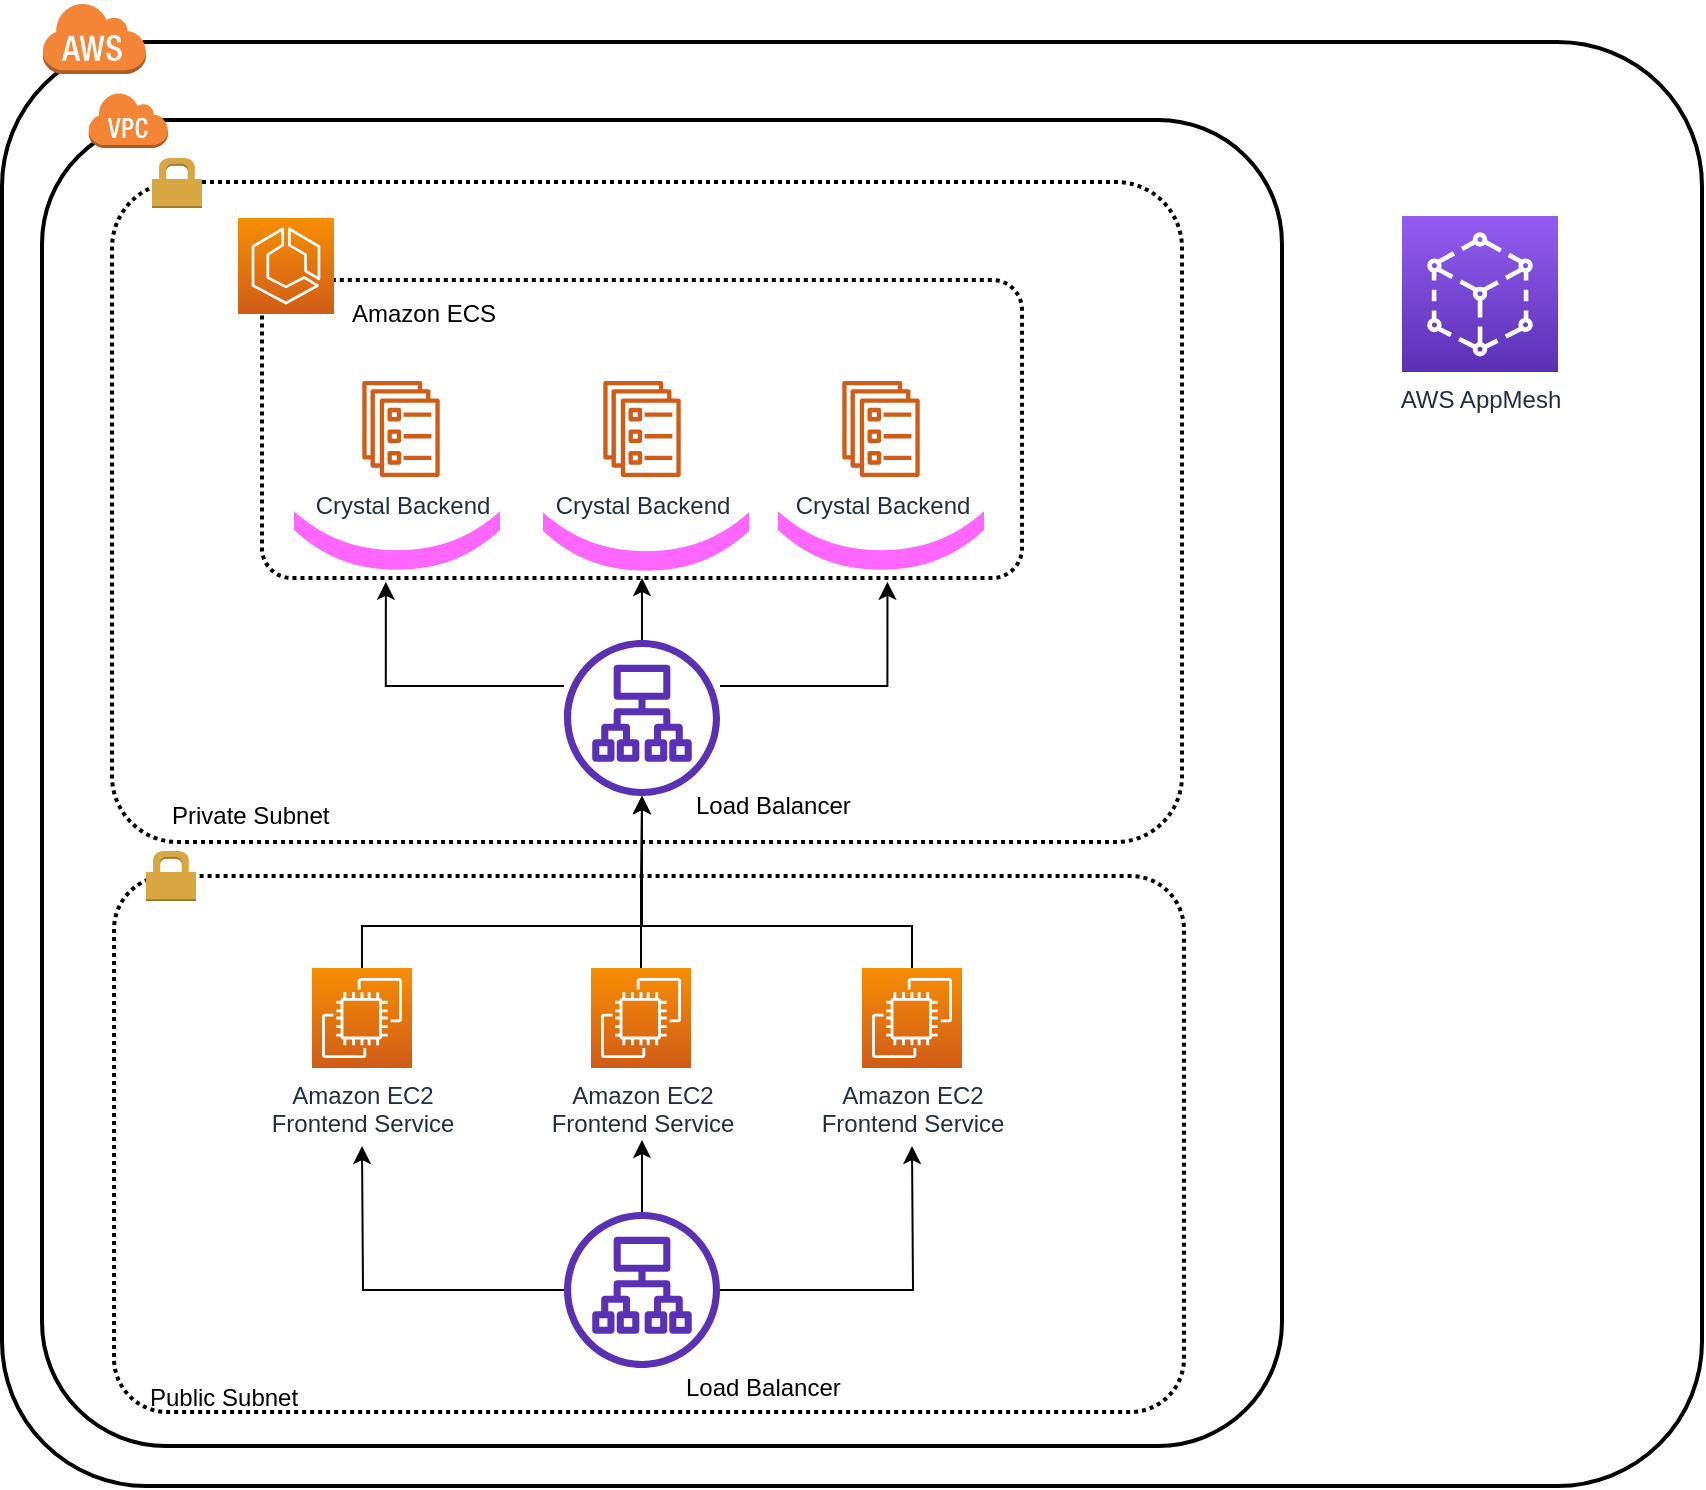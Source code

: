 <mxfile version="10.9.7" type="device"><diagram id="AVvpRjePlWf09KTq75A4" name="Page-1"><mxGraphModel dx="1373" dy="703" grid="1" gridSize="10" guides="1" tooltips="1" connect="1" arrows="1" fold="1" page="1" pageScale="1" pageWidth="827" pageHeight="1169" math="0" shadow="0"><root><mxCell id="0"/><mxCell id="1" parent="0"/><mxCell id="Wrqi_zMCQw-Oe2T0hcy8-12" value="" style="rounded=1;arcSize=10;dashed=0;strokeColor=#000000;fillColor=none;gradientColor=none;strokeWidth=2;" vertex="1" parent="1"><mxGeometry x="90" y="88" width="850" height="722" as="geometry"/></mxCell><mxCell id="Wrqi_zMCQw-Oe2T0hcy8-14" value="" style="rounded=1;arcSize=10;dashed=0;strokeColor=#000000;fillColor=none;gradientColor=none;strokeWidth=2;" vertex="1" parent="1"><mxGeometry x="110" y="127" width="620" height="663" as="geometry"/></mxCell><mxCell id="Wrqi_zMCQw-Oe2T0hcy8-34" value="" style="rounded=1;arcSize=10;dashed=1;strokeColor=#000000;fillColor=none;gradientColor=none;strokeWidth=2;dashPattern=1 1;" vertex="1" parent="1"><mxGeometry x="146" y="505" width="535" height="268" as="geometry"/></mxCell><mxCell id="Wrqi_zMCQw-Oe2T0hcy8-31" value="" style="rounded=1;arcSize=10;dashed=1;strokeColor=#000000;fillColor=none;gradientColor=none;strokeWidth=2;dashPattern=1 1;" vertex="1" parent="1"><mxGeometry x="145" y="158" width="535" height="330" as="geometry"/></mxCell><mxCell id="Wrqi_zMCQw-Oe2T0hcy8-20" style="edgeStyle=orthogonalEdgeStyle;rounded=0;orthogonalLoop=1;jettySize=auto;html=1;entryX=0.163;entryY=1.013;entryDx=0;entryDy=0;entryPerimeter=0;" edge="1" parent="1" source="Wrqi_zMCQw-Oe2T0hcy8-6" target="Wrqi_zMCQw-Oe2T0hcy8-16"><mxGeometry relative="1" as="geometry"><Array as="points"><mxPoint x="410" y="410"/><mxPoint x="282" y="410"/></Array></mxGeometry></mxCell><mxCell id="Wrqi_zMCQw-Oe2T0hcy8-21" style="edgeStyle=orthogonalEdgeStyle;rounded=0;orthogonalLoop=1;jettySize=auto;html=1;entryX=0.823;entryY=1.013;entryDx=0;entryDy=0;entryPerimeter=0;" edge="1" parent="1" source="Wrqi_zMCQw-Oe2T0hcy8-6" target="Wrqi_zMCQw-Oe2T0hcy8-16"><mxGeometry relative="1" as="geometry"><Array as="points"><mxPoint x="410" y="410"/><mxPoint x="533" y="410"/></Array></mxGeometry></mxCell><mxCell id="Wrqi_zMCQw-Oe2T0hcy8-22" style="edgeStyle=orthogonalEdgeStyle;rounded=0;orthogonalLoop=1;jettySize=auto;html=1;" edge="1" parent="1" source="Wrqi_zMCQw-Oe2T0hcy8-6" target="Wrqi_zMCQw-Oe2T0hcy8-16"><mxGeometry relative="1" as="geometry"/></mxCell><mxCell id="Wrqi_zMCQw-Oe2T0hcy8-6" value="" style="outlineConnect=0;fontColor=#232F3E;gradientColor=none;fillColor=#5A30B5;strokeColor=none;dashed=0;verticalLabelPosition=bottom;verticalAlign=top;align=center;html=1;fontSize=12;fontStyle=0;aspect=fixed;pointerEvents=1;shape=mxgraph.aws4.application_load_balancer;" vertex="1" parent="1"><mxGeometry x="371" y="387" width="78" height="78" as="geometry"/></mxCell><mxCell id="Wrqi_zMCQw-Oe2T0hcy8-25" style="edgeStyle=orthogonalEdgeStyle;rounded=0;orthogonalLoop=1;jettySize=auto;html=1;" edge="1" parent="1" source="Wrqi_zMCQw-Oe2T0hcy8-9" target="Wrqi_zMCQw-Oe2T0hcy8-6"><mxGeometry relative="1" as="geometry"><Array as="points"><mxPoint x="270" y="530"/><mxPoint x="410" y="530"/></Array></mxGeometry></mxCell><mxCell id="Wrqi_zMCQw-Oe2T0hcy8-9" value="Amazon EC2&lt;br&gt;Frontend Service" style="outlineConnect=0;fontColor=#232F3E;gradientColor=#F78E04;gradientDirection=north;fillColor=#D05C17;strokeColor=#ffffff;dashed=0;verticalLabelPosition=bottom;verticalAlign=top;align=center;html=1;fontSize=12;fontStyle=0;aspect=fixed;shape=mxgraph.aws4.resourceIcon;resIcon=mxgraph.aws4.ec2;" vertex="1" parent="1"><mxGeometry x="245" y="551" width="50" height="50" as="geometry"/></mxCell><mxCell id="Wrqi_zMCQw-Oe2T0hcy8-13" value="" style="dashed=0;html=1;shape=mxgraph.aws3.cloud;fillColor=#F58536;gradientColor=none;dashed=0;" vertex="1" parent="1"><mxGeometry x="110" y="68" width="52" height="36" as="geometry"/></mxCell><mxCell id="Wrqi_zMCQw-Oe2T0hcy8-15" value="" style="dashed=0;html=1;shape=mxgraph.aws3.virtual_private_cloud;fillColor=#F58536;gradientColor=none;dashed=0;" vertex="1" parent="1"><mxGeometry x="133" y="113" width="40" height="28" as="geometry"/></mxCell><mxCell id="Wrqi_zMCQw-Oe2T0hcy8-26" style="edgeStyle=orthogonalEdgeStyle;rounded=0;orthogonalLoop=1;jettySize=auto;html=1;" edge="1" parent="1" source="Wrqi_zMCQw-Oe2T0hcy8-23" target="Wrqi_zMCQw-Oe2T0hcy8-6"><mxGeometry relative="1" as="geometry"/></mxCell><mxCell id="Wrqi_zMCQw-Oe2T0hcy8-23" value="Amazon EC2&lt;br&gt;Frontend Service" style="outlineConnect=0;fontColor=#232F3E;gradientColor=#F78E04;gradientDirection=north;fillColor=#D05C17;strokeColor=#ffffff;dashed=0;verticalLabelPosition=bottom;verticalAlign=top;align=center;html=1;fontSize=12;fontStyle=0;aspect=fixed;shape=mxgraph.aws4.resourceIcon;resIcon=mxgraph.aws4.ec2;" vertex="1" parent="1"><mxGeometry x="384.5" y="551" width="50" height="50" as="geometry"/></mxCell><mxCell id="Wrqi_zMCQw-Oe2T0hcy8-27" style="edgeStyle=orthogonalEdgeStyle;rounded=0;orthogonalLoop=1;jettySize=auto;html=1;" edge="1" parent="1" source="Wrqi_zMCQw-Oe2T0hcy8-24" target="Wrqi_zMCQw-Oe2T0hcy8-6"><mxGeometry relative="1" as="geometry"><Array as="points"><mxPoint x="545" y="530"/><mxPoint x="410" y="530"/></Array></mxGeometry></mxCell><mxCell id="Wrqi_zMCQw-Oe2T0hcy8-24" value="Amazon EC2&lt;br&gt;Frontend Service" style="outlineConnect=0;fontColor=#232F3E;gradientColor=#F78E04;gradientDirection=north;fillColor=#D05C17;strokeColor=#ffffff;dashed=0;verticalLabelPosition=bottom;verticalAlign=top;align=center;html=1;fontSize=12;fontStyle=0;aspect=fixed;shape=mxgraph.aws4.resourceIcon;resIcon=mxgraph.aws4.ec2;" vertex="1" parent="1"><mxGeometry x="520" y="551" width="50" height="50" as="geometry"/></mxCell><mxCell id="Wrqi_zMCQw-Oe2T0hcy8-30" value="" style="group" vertex="1" connectable="0" parent="1"><mxGeometry x="208" y="176" width="392" height="298" as="geometry"/></mxCell><mxCell id="Wrqi_zMCQw-Oe2T0hcy8-16" value="" style="rounded=1;arcSize=10;dashed=1;strokeColor=#000000;fillColor=none;gradientColor=none;dashPattern=1 1;strokeWidth=2;" vertex="1" parent="Wrqi_zMCQw-Oe2T0hcy8-30"><mxGeometry x="12" y="31" width="380" height="149" as="geometry"/></mxCell><mxCell id="Wrqi_zMCQw-Oe2T0hcy8-7" value="" style="outlineConnect=0;fontColor=#232F3E;gradientColor=#F78E04;gradientDirection=north;fillColor=#D05C17;strokeColor=#ffffff;dashed=0;verticalLabelPosition=bottom;verticalAlign=top;align=center;html=1;fontSize=12;fontStyle=0;aspect=fixed;shape=mxgraph.aws4.resourceIcon;resIcon=mxgraph.aws4.ecs;" vertex="1" parent="Wrqi_zMCQw-Oe2T0hcy8-30"><mxGeometry width="48" height="48" as="geometry"/></mxCell><mxCell id="Wrqi_zMCQw-Oe2T0hcy8-8" value="Crystal Backend" style="outlineConnect=0;fontColor=#232F3E;gradientColor=none;fillColor=#D05C17;strokeColor=none;dashed=0;verticalLabelPosition=bottom;verticalAlign=top;align=center;html=1;fontSize=12;fontStyle=0;aspect=fixed;pointerEvents=1;shape=mxgraph.aws4.ecs_service;" vertex="1" parent="Wrqi_zMCQw-Oe2T0hcy8-30"><mxGeometry x="62" y="81.5" width="39" height="48" as="geometry"/></mxCell><mxCell id="Wrqi_zMCQw-Oe2T0hcy8-17" value="Amazon ECS" style="text;html=1;resizable=0;points=[];autosize=1;align=left;verticalAlign=top;spacingTop=-4;" vertex="1" parent="Wrqi_zMCQw-Oe2T0hcy8-30"><mxGeometry x="55" y="38" width="90" height="10" as="geometry"/></mxCell><mxCell id="Wrqi_zMCQw-Oe2T0hcy8-18" value="Crystal Backend" style="outlineConnect=0;fontColor=#232F3E;gradientColor=none;fillColor=#D05C17;strokeColor=none;dashed=0;verticalLabelPosition=bottom;verticalAlign=top;align=center;html=1;fontSize=12;fontStyle=0;aspect=fixed;pointerEvents=1;shape=mxgraph.aws4.ecs_service;" vertex="1" parent="Wrqi_zMCQw-Oe2T0hcy8-30"><mxGeometry x="182.5" y="81.5" width="39" height="48" as="geometry"/></mxCell><mxCell id="Wrqi_zMCQw-Oe2T0hcy8-19" value="Crystal Backend" style="outlineConnect=0;fontColor=#232F3E;gradientColor=none;fillColor=#D05C17;strokeColor=none;dashed=0;verticalLabelPosition=bottom;verticalAlign=top;align=center;html=1;fontSize=12;fontStyle=0;aspect=fixed;pointerEvents=1;shape=mxgraph.aws4.ecs_service;" vertex="1" parent="Wrqi_zMCQw-Oe2T0hcy8-30"><mxGeometry x="302" y="81.5" width="39" height="48" as="geometry"/></mxCell><mxCell id="Wrqi_zMCQw-Oe2T0hcy8-62" value=")" style="text;html=1;resizable=0;points=[];autosize=1;align=left;verticalAlign=top;spacingTop=-4;strokeWidth=5;fontSize=110;rotation=90;fontColor=#ff66ff;" vertex="1" parent="Wrqi_zMCQw-Oe2T0hcy8-30"><mxGeometry x="143" y="149" width="20" height="10" as="geometry"/></mxCell><mxCell id="Wrqi_zMCQw-Oe2T0hcy8-65" value=")" style="text;html=1;resizable=0;points=[];autosize=1;align=left;verticalAlign=top;spacingTop=-4;strokeWidth=5;fontSize=110;rotation=90;fontColor=#ff66ff;" vertex="1" parent="Wrqi_zMCQw-Oe2T0hcy8-30"><mxGeometry x="267.5" y="149" width="20" height="10" as="geometry"/></mxCell><mxCell id="Wrqi_zMCQw-Oe2T0hcy8-66" value=")" style="text;html=1;resizable=0;points=[];autosize=1;align=left;verticalAlign=top;spacingTop=-4;strokeWidth=5;fontSize=110;rotation=90;fontColor=#ff66ff;" vertex="1" parent="Wrqi_zMCQw-Oe2T0hcy8-30"><mxGeometry x="385" y="149" width="20" height="10" as="geometry"/></mxCell><mxCell id="Wrqi_zMCQw-Oe2T0hcy8-32" value="" style="dashed=0;html=1;shape=mxgraph.aws3.permissions;fillColor=#D9A741;gradientColor=none;dashed=0;" vertex="1" parent="1"><mxGeometry x="165" y="146" width="25" height="25" as="geometry"/></mxCell><mxCell id="Wrqi_zMCQw-Oe2T0hcy8-33" value="Private Subnet" style="text;html=1;resizable=0;points=[];autosize=1;align=left;verticalAlign=top;spacingTop=-4;" vertex="1" parent="1"><mxGeometry x="173" y="465" width="90" height="10" as="geometry"/></mxCell><mxCell id="Wrqi_zMCQw-Oe2T0hcy8-38" style="edgeStyle=orthogonalEdgeStyle;rounded=0;orthogonalLoop=1;jettySize=auto;html=1;" edge="1" parent="1" source="Wrqi_zMCQw-Oe2T0hcy8-36"><mxGeometry relative="1" as="geometry"><mxPoint x="545" y="640" as="targetPoint"/></mxGeometry></mxCell><mxCell id="Wrqi_zMCQw-Oe2T0hcy8-39" style="edgeStyle=orthogonalEdgeStyle;rounded=0;orthogonalLoop=1;jettySize=auto;html=1;" edge="1" parent="1" source="Wrqi_zMCQw-Oe2T0hcy8-36"><mxGeometry relative="1" as="geometry"><mxPoint x="270" y="640" as="targetPoint"/></mxGeometry></mxCell><mxCell id="Wrqi_zMCQw-Oe2T0hcy8-56" style="edgeStyle=orthogonalEdgeStyle;rounded=0;orthogonalLoop=1;jettySize=auto;html=1;" edge="1" parent="1" source="Wrqi_zMCQw-Oe2T0hcy8-36"><mxGeometry relative="1" as="geometry"><mxPoint x="410" y="637" as="targetPoint"/></mxGeometry></mxCell><mxCell id="Wrqi_zMCQw-Oe2T0hcy8-36" value="" style="outlineConnect=0;fontColor=#232F3E;gradientColor=none;fillColor=#5A30B5;strokeColor=none;dashed=0;verticalLabelPosition=bottom;verticalAlign=top;align=center;html=1;fontSize=12;fontStyle=0;aspect=fixed;pointerEvents=1;shape=mxgraph.aws4.application_load_balancer;" vertex="1" parent="1"><mxGeometry x="371" y="673" width="78" height="78" as="geometry"/></mxCell><mxCell id="Wrqi_zMCQw-Oe2T0hcy8-41" value="Public Subnet" style="text;html=1;resizable=0;points=[];autosize=1;align=left;verticalAlign=top;spacingTop=-4;" vertex="1" parent="1"><mxGeometry x="162" y="756" width="90" height="10" as="geometry"/></mxCell><mxCell id="Wrqi_zMCQw-Oe2T0hcy8-43" value="Load Balancer" style="text;html=1;resizable=0;points=[];autosize=1;align=left;verticalAlign=top;spacingTop=-4;" vertex="1" parent="1"><mxGeometry x="434.5" y="460" width="90" height="10" as="geometry"/></mxCell><mxCell id="Wrqi_zMCQw-Oe2T0hcy8-44" value="Load Balancer" style="text;html=1;resizable=0;points=[];autosize=1;align=left;verticalAlign=top;spacingTop=-4;" vertex="1" parent="1"><mxGeometry x="430" y="751" width="90" height="10" as="geometry"/></mxCell><mxCell id="Wrqi_zMCQw-Oe2T0hcy8-54" value="" style="dashed=0;html=1;shape=mxgraph.aws3.permissions;fillColor=#D9A741;gradientColor=none;dashed=0;" vertex="1" parent="1"><mxGeometry x="162" y="492.5" width="25" height="25" as="geometry"/></mxCell><mxCell id="Wrqi_zMCQw-Oe2T0hcy8-57" value="AWS AppMesh" style="outlineConnect=0;fontColor=#232F3E;gradientColor=#945DF2;gradientDirection=north;fillColor=#5A30B5;strokeColor=#ffffff;dashed=0;verticalLabelPosition=bottom;verticalAlign=top;align=center;html=1;fontSize=12;fontStyle=0;aspect=fixed;shape=mxgraph.aws4.resourceIcon;resIcon=mxgraph.aws4.app_mesh;dashPattern=1 1;" vertex="1" parent="1"><mxGeometry x="790" y="175" width="78" height="78" as="geometry"/></mxCell></root></mxGraphModel></diagram></mxfile>